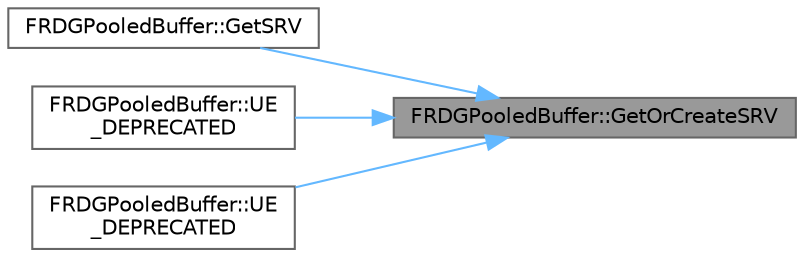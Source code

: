 digraph "FRDGPooledBuffer::GetOrCreateSRV"
{
 // INTERACTIVE_SVG=YES
 // LATEX_PDF_SIZE
  bgcolor="transparent";
  edge [fontname=Helvetica,fontsize=10,labelfontname=Helvetica,labelfontsize=10];
  node [fontname=Helvetica,fontsize=10,shape=box,height=0.2,width=0.4];
  rankdir="RL";
  Node1 [id="Node000001",label="FRDGPooledBuffer::GetOrCreateSRV",height=0.2,width=0.4,color="gray40", fillcolor="grey60", style="filled", fontcolor="black",tooltip="Finds a SRV matching the descriptor in the cache or creates a new one and updates the cache."];
  Node1 -> Node2 [id="edge1_Node000001_Node000002",dir="back",color="steelblue1",style="solid",tooltip=" "];
  Node2 [id="Node000002",label="FRDGPooledBuffer::GetSRV",height=0.2,width=0.4,color="grey40", fillcolor="white", style="filled",URL="$d3/dea/classFRDGPooledBuffer.html#aedfb40bf324d5702208519bad13025c7",tooltip=" "];
  Node1 -> Node3 [id="edge2_Node000001_Node000003",dir="back",color="steelblue1",style="solid",tooltip=" "];
  Node3 [id="Node000003",label="FRDGPooledBuffer::UE\l_DEPRECATED",height=0.2,width=0.4,color="grey40", fillcolor="white", style="filled",URL="$d3/dea/classFRDGPooledBuffer.html#aba204474653c10a6b01d6f75c59786d2",tooltip=" "];
  Node1 -> Node4 [id="edge3_Node000001_Node000004",dir="back",color="steelblue1",style="solid",tooltip=" "];
  Node4 [id="Node000004",label="FRDGPooledBuffer::UE\l_DEPRECATED",height=0.2,width=0.4,color="grey40", fillcolor="white", style="filled",URL="$d3/dea/classFRDGPooledBuffer.html#aaf94a0eb9032603beb6afc96db76b3c9",tooltip=" "];
}

